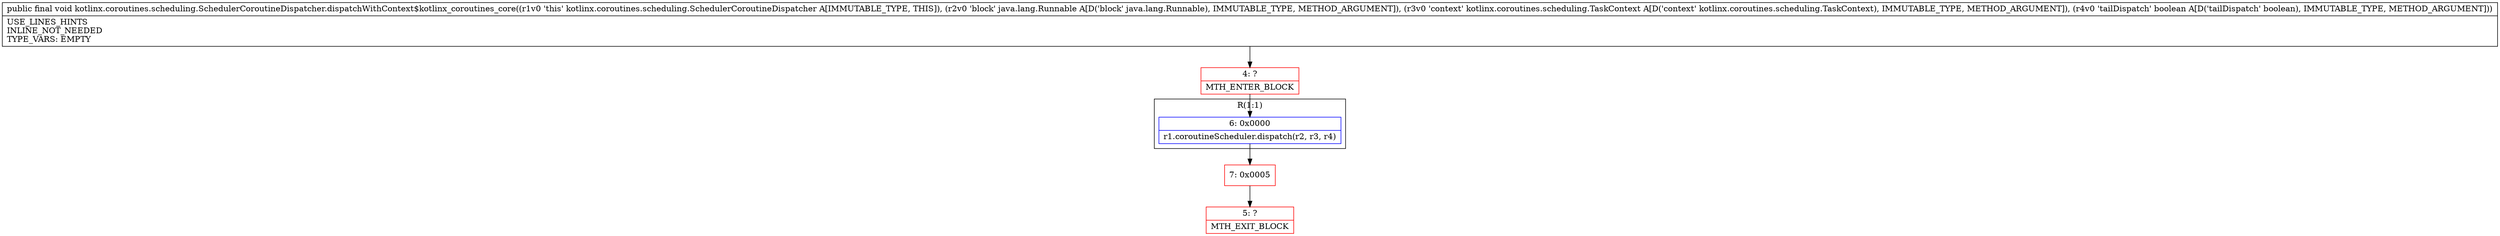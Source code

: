 digraph "CFG forkotlinx.coroutines.scheduling.SchedulerCoroutineDispatcher.dispatchWithContext$kotlinx_coroutines_core(Ljava\/lang\/Runnable;Lkotlinx\/coroutines\/scheduling\/TaskContext;Z)V" {
subgraph cluster_Region_81072267 {
label = "R(1:1)";
node [shape=record,color=blue];
Node_6 [shape=record,label="{6\:\ 0x0000|r1.coroutineScheduler.dispatch(r2, r3, r4)\l}"];
}
Node_4 [shape=record,color=red,label="{4\:\ ?|MTH_ENTER_BLOCK\l}"];
Node_7 [shape=record,color=red,label="{7\:\ 0x0005}"];
Node_5 [shape=record,color=red,label="{5\:\ ?|MTH_EXIT_BLOCK\l}"];
MethodNode[shape=record,label="{public final void kotlinx.coroutines.scheduling.SchedulerCoroutineDispatcher.dispatchWithContext$kotlinx_coroutines_core((r1v0 'this' kotlinx.coroutines.scheduling.SchedulerCoroutineDispatcher A[IMMUTABLE_TYPE, THIS]), (r2v0 'block' java.lang.Runnable A[D('block' java.lang.Runnable), IMMUTABLE_TYPE, METHOD_ARGUMENT]), (r3v0 'context' kotlinx.coroutines.scheduling.TaskContext A[D('context' kotlinx.coroutines.scheduling.TaskContext), IMMUTABLE_TYPE, METHOD_ARGUMENT]), (r4v0 'tailDispatch' boolean A[D('tailDispatch' boolean), IMMUTABLE_TYPE, METHOD_ARGUMENT]))  | USE_LINES_HINTS\lINLINE_NOT_NEEDED\lTYPE_VARS: EMPTY\l}"];
MethodNode -> Node_4;Node_6 -> Node_7;
Node_4 -> Node_6;
Node_7 -> Node_5;
}

